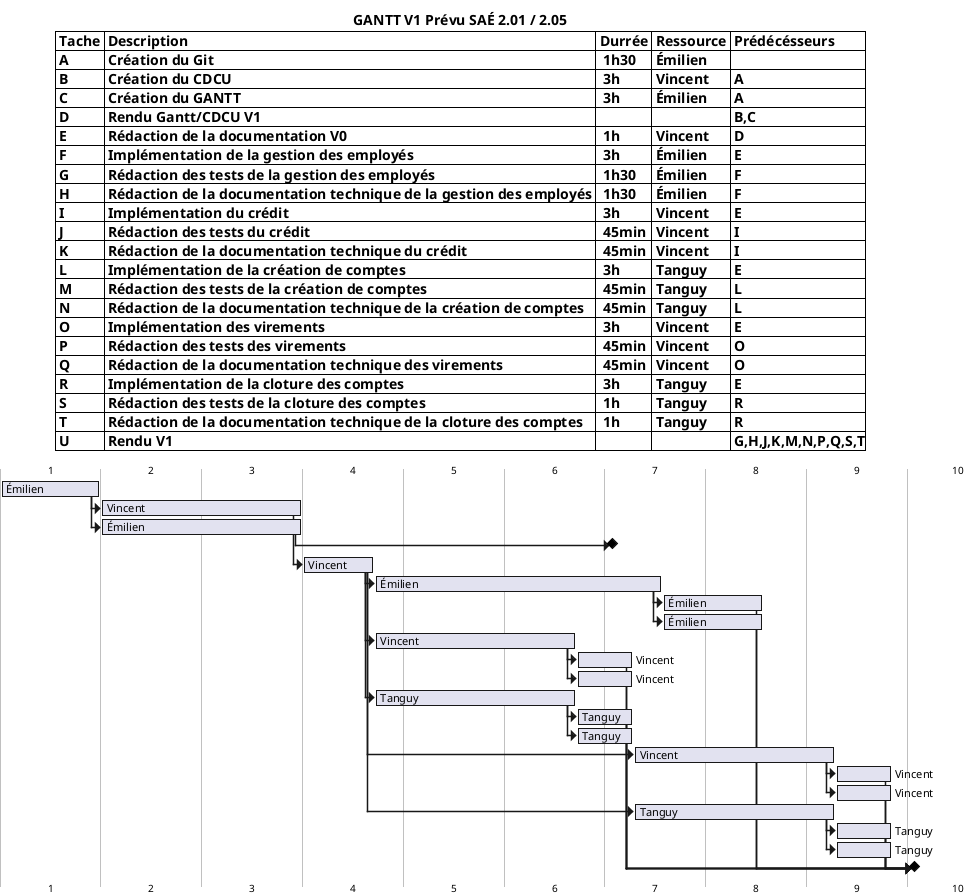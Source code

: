 @startgantt
!define t(x) <b>(x)

projectscale weekly zoom 3.6
title
GANTT V1 Prévu SAÉ 2.01 / 2.05
|= Tache |= Description |= Durrée |= Ressource |= Prédécésseurs |
| A | Création du Git |  1h30| Émilien | |
| B | Création du CDCU |  3h| Vincent | A |
| C | Création du GANTT |  3h| Émilien | A|
| D | Rendu Gantt/CDCU V1 | |  | B,C|
| E | Rédaction de la documentation V0 |  1h| Vincent | D|
| F | Implémentation de la gestion des employés |  3h| Émilien | E|
| G | Rédaction des tests de la gestion des employés |  1h30| Émilien | F|
| H | Rédaction de la documentation technique de la gestion des employés |  1h30| Émilien | F|
| I | Implémentation du crédit |  3h| Vincent | E|
| J | Rédaction des tests du crédit |  45min| Vincent | I|
| K | Rédaction de la documentation technique du crédit |  45min| Vincent | I|
| L | Implémentation de la création de comptes |  3h| Tanguy | E|
| M | Rédaction des tests de la création de comptes |  45min| Tanguy | L|
| N | Rédaction de la documentation technique de la création de comptes |  45min| Tanguy | L|
| O | Implémentation des virements |  3h| Vincent | E |
| P | Rédaction des tests des virements |  45min| Vincent | O |
| Q | Rédaction de la documentation technique des virements |  45min| Vincent | O|
| R | Implémentation de la cloture des comptes |  3h| Tanguy | E|
| S | Rédaction des tests de la cloture des comptes |  1h| Tanguy | R|
| T | Rédaction de la documentation technique de la cloture des comptes |  1h| Tanguy | R|
| U | Rendu V1 | |  | G,H,J,K,M,N,P,Q,S,T|
end title
''''''''''''''''''''''''''''''''''''''''''''''''''''''''''''''''''''''''''''''''''''''''',
'Taches
[Émilien] as [CreaGit] lasts 7 day
[Vincent] as [CDCU] lasts 14 day
[Émilien ] as [GANTT] lasts 14 day

[ ] as [RenduGCV1] happens 42 day after [CreaGit]'s start


[Vincent ] as [DocV0] lasts 5 day


[Émilien  ] as [ImpleGest] lasts 20 day
[Émilien   ] as [TestGest] lasts 7 day
[Émilien    ] as [DocGest] lasts 7 day

[Vincent  ] as [ImpleCred] lasts 14 day
[Vincent   ] as [TestCred] lasts 4 day
[Vincent    ] as [DocCred] lasts 4 day

[Tanguy] as [ImpleCrea] lasts 14 day
[Tanguy ] as [TestCrea] lasts 4 day
[Tanguy  ] as [DocCrea] lasts 4 day

[Vincent     ] as [ImpleVir] lasts 14 day
[Vincent      ] as [TestVir] lasts 4 day
[Vincent       ] as [DocVir] lasts 4 day

[Tanguy   ] as [ImpleClot] lasts 14 day
[Tanguy    ] as [TestClot] lasts 4 day
[Tanguy     ] as [DocClot] lasts 4 day

[  ] as [Rendu V1] happens 63 day after [CreaGit]'s start

''''''''''''''''''''''''''''''''''''''''''''''''''''''''''''''''''''''''''''''''''''''''''
'Mise en ordre
[CDCU] starts at [CreaGit]'s end
[GANTT] starts at [CreaGit]'s end

[GANTT] -> [RenduGCV1]

[DocV0] starts at [CDCU]'s end

[ImpleGest] starts at [DocV0]'s end
[TestGest] starts at [ImpleGest]'s end
[DocGest] starts at [ImpleGest]'s end

[ImpleCred] starts at [DocV0]'s end
[TestCred] starts at [ImpleCred]'s end
[DocCred] starts at [ImpleCred]'s end

[ImpleCrea] starts at [DocV0]'s end
[TestCrea] starts at [ImpleCrea]'s end
[DocCrea] starts at [ImpleCrea]'s end

[ImpleVir] starts 18 day after [DocV0]'s end
[TestVir] starts at [ImpleVir]'s end
[DocVir] starts at [ImpleVir]'s end

[ImpleClot] starts 18 day after [DocV0]'s end
[TestClot] starts at [ImpleClot]'s end
[DocClot] starts at [ImpleClot]'s end

[DocClot] -> [Rendu V1]
[TestClot] -> [Rendu V1]
[DocVir] -> [Rendu V1]
[TestVir] -> [Rendu V1]
[DocCrea] -> [Rendu V1]
[TestCrea] -> [Rendu V1]
[DocCred] -> [Rendu V1]
[TestCred] -> [Rendu V1]
[DocGest] -> [Rendu V1]
[TestGest] -> [Rendu V1]
@endgantt